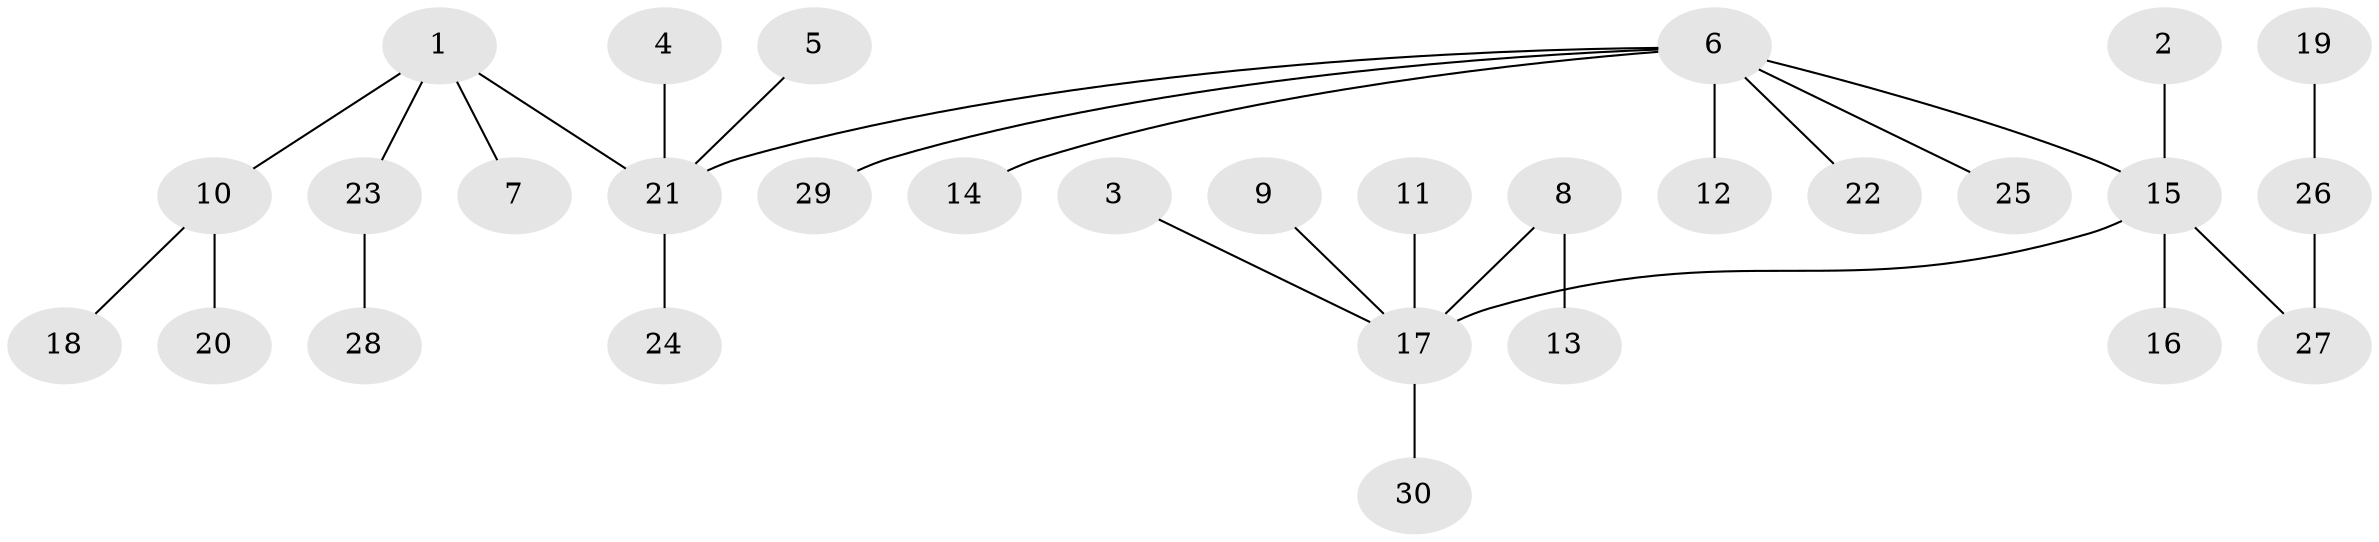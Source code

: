 // original degree distribution, {6: 0.06779661016949153, 4: 0.05084745762711865, 5: 0.01694915254237288, 1: 0.5254237288135594, 2: 0.2711864406779661, 3: 0.06779661016949153}
// Generated by graph-tools (version 1.1) at 2025/50/03/09/25 03:50:16]
// undirected, 30 vertices, 29 edges
graph export_dot {
graph [start="1"]
  node [color=gray90,style=filled];
  1;
  2;
  3;
  4;
  5;
  6;
  7;
  8;
  9;
  10;
  11;
  12;
  13;
  14;
  15;
  16;
  17;
  18;
  19;
  20;
  21;
  22;
  23;
  24;
  25;
  26;
  27;
  28;
  29;
  30;
  1 -- 7 [weight=1.0];
  1 -- 10 [weight=1.0];
  1 -- 21 [weight=1.0];
  1 -- 23 [weight=1.0];
  2 -- 15 [weight=1.0];
  3 -- 17 [weight=1.0];
  4 -- 21 [weight=1.0];
  5 -- 21 [weight=1.0];
  6 -- 12 [weight=1.0];
  6 -- 14 [weight=1.0];
  6 -- 15 [weight=1.0];
  6 -- 21 [weight=1.0];
  6 -- 22 [weight=1.0];
  6 -- 25 [weight=1.0];
  6 -- 29 [weight=1.0];
  8 -- 13 [weight=1.0];
  8 -- 17 [weight=1.0];
  9 -- 17 [weight=1.0];
  10 -- 18 [weight=1.0];
  10 -- 20 [weight=1.0];
  11 -- 17 [weight=1.0];
  15 -- 16 [weight=1.0];
  15 -- 17 [weight=1.0];
  15 -- 27 [weight=1.0];
  17 -- 30 [weight=1.0];
  19 -- 26 [weight=1.0];
  21 -- 24 [weight=1.0];
  23 -- 28 [weight=1.0];
  26 -- 27 [weight=1.0];
}
